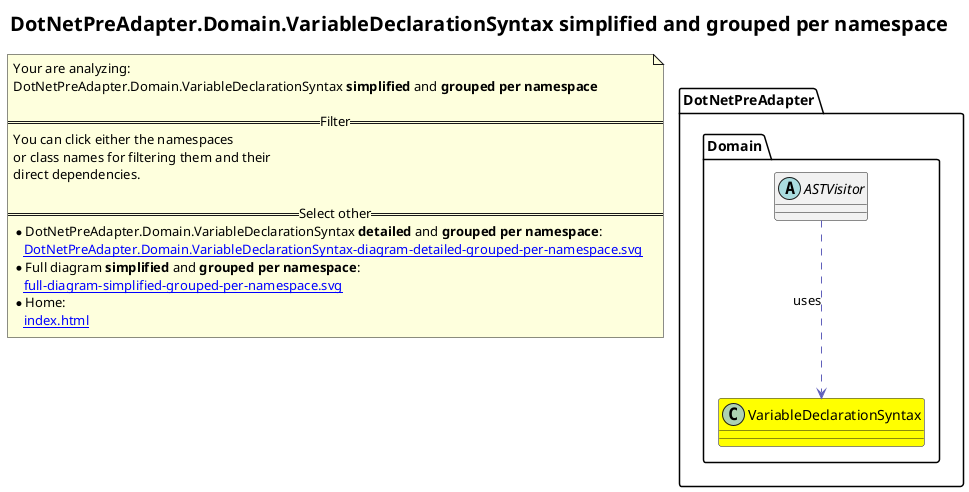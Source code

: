 @startuml
skinparam linetype ortho
title <size:20>DotNetPreAdapter.Domain.VariableDeclarationSyntax **simplified** and **grouped per namespace**</size>
note "Your are analyzing:\nDotNetPreAdapter.Domain.VariableDeclarationSyntax **simplified** and **grouped per namespace**\n\n==Filter==\nYou can click either the namespaces \nor class names for filtering them and their\ndirect dependencies.\n\n==Select other==\n* DotNetPreAdapter.Domain.VariableDeclarationSyntax **detailed** and **grouped per namespace**:\n   [[DotNetPreAdapter.Domain.VariableDeclarationSyntax-diagram-detailed-grouped-per-namespace.svg]]\n* Full diagram **simplified** and **grouped per namespace**:\n   [[full-diagram-simplified-grouped-per-namespace.svg]]\n* Home:\n   [[index.html]]" as FloatingNote
class DotNetPreAdapter.Domain.VariableDeclarationSyntax [[DotNetPreAdapter.Domain.VariableDeclarationSyntax-diagram-simplified-grouped-per-namespace.svg]] #yellow {
}
' Closing all previous_sub_namespace_list namespace None because file analysis is finished.
namespace DotNetPreAdapter [[DotNetPreAdapter-diagram-simplified-grouped-per-namespace.svg]] {
namespace DotNetPreAdapter.Domain [[DotNetPreAdapter.Domain-diagram-simplified-grouped-per-namespace.svg]] {
  abstract class DotNetPreAdapter.Domain.ASTVisitor [[DotNetPreAdapter.Domain.ASTVisitor-diagram-simplified-grouped-per-namespace.svg]]  {
  }
'Compared namespace DotNetPreAdapter.Domain [[DotNetPreAdapter.Domain-diagram-simplified-grouped-per-namespace.svg]] { with last element of   }
' Closing all previous_sub_namespace_list namespace None because file analysis is finished.
' Closing namespace Domain
}
' Closing namespace DotNetPreAdapter
}
 ' *************************************** 
 ' *************************************** 
 ' *************************************** 
' Class relations extracted from namespace:
' 
' Class relations extracted from namespace:
' DotNetPreAdapter.Domain
DotNetPreAdapter.Domain.ASTVisitor .[#6060BB].> DotNetPreAdapter.Domain.VariableDeclarationSyntax  : uses 
@enduml